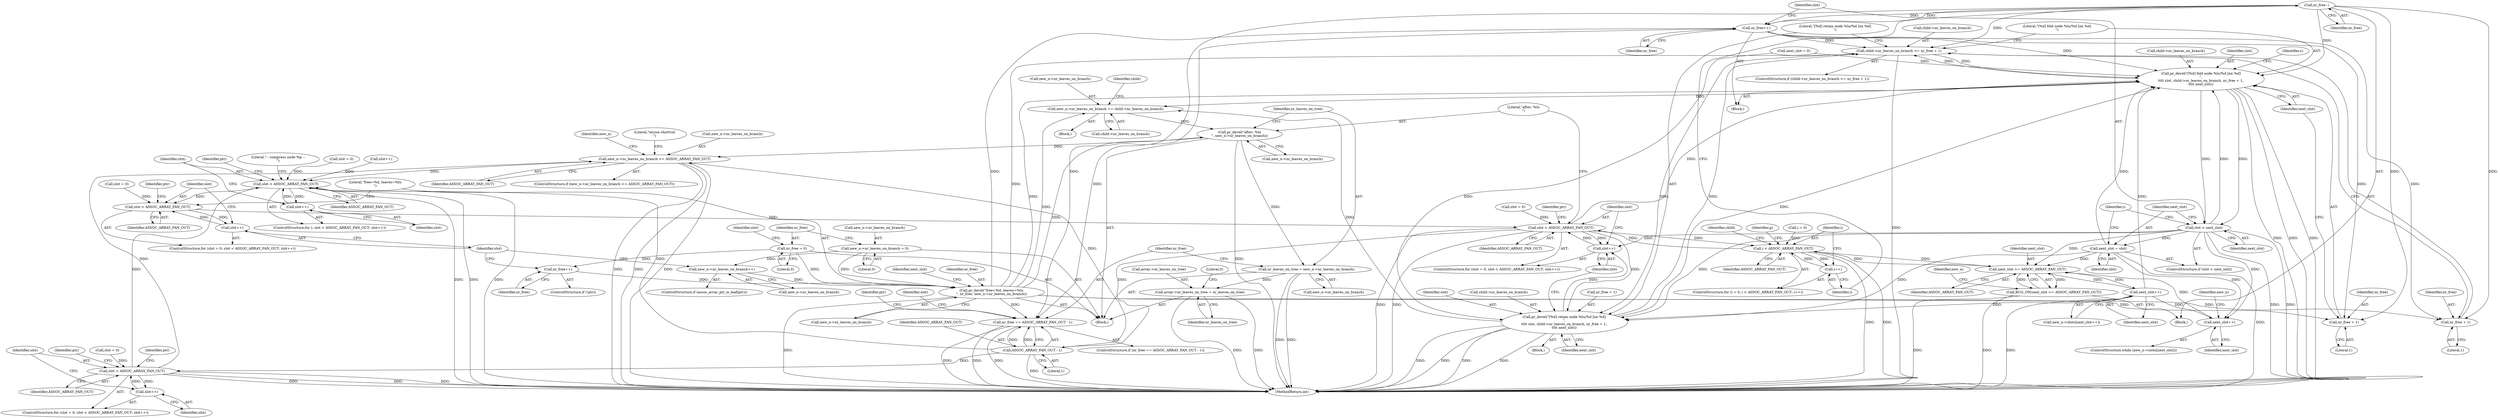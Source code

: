 digraph "0_linux_95389b08d93d5c06ec63ab49bd732b0069b7c35e@API" {
"1000557" [label="(Call,nr_free--)"];
"1000503" [label="(Call,nr_free++)"];
"1000557" [label="(Call,nr_free--)"];
"1000413" [label="(Call,pr_devel(\"free=%d, leaves=%lu\n\", nr_free, new_n->nr_leaves_on_branch))"];
"1000403" [label="(Call,nr_free++)"];
"1000380" [label="(Call,nr_free = 0)"];
"1000375" [label="(Call,new_n->nr_leaves_on_branch = 0)"];
"1000409" [label="(Call,new_n->nr_leaves_on_branch++)"];
"1000476" [label="(Call,child->nr_leaves_on_branch <= nr_free + 1)"];
"1000484" [label="(Call,pr_devel(\"[%d] fold node %lu/%d [nx %d]\n\",\n\t\t\t\t slot, child->nr_leaves_on_branch, nr_free + 1,\n\t\t\t\t next_slot))"];
"1000468" [label="(Call,new_n->nr_leaves_on_branch += child->nr_leaves_on_branch)"];
"1000573" [label="(Call,pr_devel(\"after: %lu\n\", new_n->nr_leaves_on_branch))"];
"1000578" [label="(Call,nr_leaves_on_tree = new_n->nr_leaves_on_branch)"];
"1000862" [label="(Call,array->nr_leaves_on_tree = nr_leaves_on_tree)"];
"1000751" [label="(Call,new_n->nr_leaves_on_branch <= ASSOC_ARRAY_FAN_OUT)"];
"1000326" [label="(Call,slot < ASSOC_ARRAY_FAN_OUT)"];
"1000329" [label="(Call,slot++)"];
"1000387" [label="(Call,slot < ASSOC_ARRAY_FAN_OUT)"];
"1000390" [label="(Call,slot++)"];
"1000426" [label="(Call,slot < ASSOC_ARRAY_FAN_OUT)"];
"1000429" [label="(Call,slot++)"];
"1000516" [label="(Call,i < ASSOC_ARRAY_FAN_OUT)"];
"1000519" [label="(Call,i++)"];
"1000546" [label="(Call,next_slot >= ASSOC_ARRAY_FAN_OUT)"];
"1000545" [label="(Call,BUG_ON(next_slot >= ASSOC_ARRAY_FAN_OUT))"];
"1000554" [label="(Call,next_slot++)"];
"1000543" [label="(Call,next_slot++)"];
"1000563" [label="(Call,pr_devel(\"[%d] retain node %lu/%d [nx %d]\n\",\n\t\t\t\t slot, child->nr_leaves_on_branch, nr_free + 1,\n\t\t\t\t next_slot))"];
"1000586" [label="(Call,ASSOC_ARRAY_FAN_OUT - 1)"];
"1000584" [label="(Call,nr_free == ASSOC_ARRAY_FAN_OUT - 1)"];
"1000594" [label="(Call,slot < ASSOC_ARRAY_FAN_OUT)"];
"1000597" [label="(Call,slot++)"];
"1000506" [label="(Call,slot < next_slot)"];
"1000509" [label="(Call,next_slot = slot)"];
"1000480" [label="(Call,nr_free + 1)"];
"1000490" [label="(Call,nr_free + 1)"];
"1000592" [label="(Identifier,slot)"];
"1000573" [label="(Call,pr_devel(\"after: %lu\n\", new_n->nr_leaves_on_branch))"];
"1000333" [label="(Identifier,ptr)"];
"1000429" [label="(Call,slot++)"];
"1000387" [label="(Call,slot < ASSOC_ARRAY_FAN_OUT)"];
"1000373" [label="(Literal,\"-- compress node %p --\n\")"];
"1000328" [label="(Identifier,ASSOC_ARRAY_FAN_OUT)"];
"1000422" [label="(ControlStructure,for (slot = 0; slot < ASSOC_ARRAY_FAN_OUT; slot++))"];
"1000413" [label="(Call,pr_devel(\"free=%d, leaves=%lu\n\", nr_free, new_n->nr_leaves_on_branch))"];
"1000562" [label="(Block,)"];
"1000543" [label="(Call,next_slot++)"];
"1000509" [label="(Call,next_slot = slot)"];
"1000521" [label="(Block,)"];
"1000584" [label="(Call,nr_free == ASSOC_ARRAY_FAN_OUT - 1)"];
"1000569" [label="(Call,nr_free + 1)"];
"1000595" [label="(Identifier,slot)"];
"1000557" [label="(Call,nr_free--)"];
"1000404" [label="(Identifier,nr_free)"];
"1000410" [label="(Call,new_n->nr_leaves_on_branch)"];
"1000555" [label="(Identifier,next_slot)"];
"1000478" [label="(Identifier,child)"];
"1000572" [label="(Identifier,next_slot)"];
"1000329" [label="(Call,slot++)"];
"1000384" [label="(Call,slot = 0)"];
"1000385" [label="(Identifier,slot)"];
"1000420" [label="(Identifier,next_slot)"];
"1000482" [label="(Literal,1)"];
"1000375" [label="(Call,new_n->nr_leaves_on_branch = 0)"];
"1000547" [label="(Identifier,next_slot)"];
"1000481" [label="(Identifier,nr_free)"];
"1000423" [label="(Call,slot = 0)"];
"1000579" [label="(Identifier,nr_leaves_on_tree)"];
"1000751" [label="(Call,new_n->nr_leaves_on_branch <= ASSOC_ARRAY_FAN_OUT)"];
"1000548" [label="(Identifier,ASSOC_ARRAY_FAN_OUT)"];
"1000512" [label="(ControlStructure,for (i = 0; i < ASSOC_ARRAY_FAN_OUT; i++))"];
"1000558" [label="(Identifier,nr_free)"];
"1000550" [label="(Call,new_n->slots[next_slot++])"];
"1000321" [label="(Call,slot = 0)"];
"1000565" [label="(Identifier,slot)"];
"1000390" [label="(Call,slot++)"];
"1000491" [label="(Identifier,nr_free)"];
"1000477" [label="(Call,child->nr_leaves_on_branch)"];
"1000493" [label="(Identifier,next_slot)"];
"1000476" [label="(Call,child->nr_leaves_on_branch <= nr_free + 1)"];
"1000510" [label="(Identifier,next_slot)"];
"1000578" [label="(Call,nr_leaves_on_tree = new_n->nr_leaves_on_branch)"];
"1000517" [label="(Identifier,i)"];
"1000560" [label="(Identifier,child)"];
"1000590" [label="(ControlStructure,for (slot = 0; slot < ASSOC_ARRAY_FAN_OUT; slot++))"];
"1000383" [label="(ControlStructure,for (slot = 0; slot < ASSOC_ARRAY_FAN_OUT; slot++))"];
"1000566" [label="(Call,child->nr_leaves_on_branch)"];
"1000326" [label="(Call,slot < ASSOC_ARRAY_FAN_OUT)"];
"1000382" [label="(Literal,0)"];
"1000597" [label="(Call,slot++)"];
"1000755" [label="(Identifier,ASSOC_ARRAY_FAN_OUT)"];
"1000863" [label="(Call,array->nr_leaves_on_tree)"];
"1000431" [label="(Block,)"];
"1000585" [label="(Identifier,nr_free)"];
"1000400" [label="(ControlStructure,if (!ptr))"];
"1000376" [label="(Call,new_n->nr_leaves_on_branch)"];
"1000554" [label="(Call,next_slot++)"];
"1000601" [label="(Identifier,ptr)"];
"1000430" [label="(Identifier,slot)"];
"1000415" [label="(Identifier,nr_free)"];
"1000379" [label="(Literal,0)"];
"1000414" [label="(Literal,\"free=%d, leaves=%lu\n\")"];
"1000552" [label="(Identifier,new_n)"];
"1000416" [label="(Call,new_n->nr_leaves_on_branch)"];
"1000486" [label="(Identifier,slot)"];
"1000330" [label="(Identifier,slot)"];
"1000325" [label="(ControlStructure,for (; slot < ASSOC_ARRAY_FAN_OUT; slot++))"];
"1000485" [label="(Literal,\"[%d] fold node %lu/%d [nx %d]\n\")"];
"1000506" [label="(Call,slot < next_slot)"];
"1000508" [label="(Identifier,next_slot)"];
"1000847" [label="(Call,slot++)"];
"1000327" [label="(Identifier,slot)"];
"1000520" [label="(Identifier,i)"];
"1000503" [label="(Call,nr_free++)"];
"1000518" [label="(Identifier,ASSOC_ARRAY_FAN_OUT)"];
"1000389" [label="(Identifier,ASSOC_ARRAY_FAN_OUT)"];
"1000583" [label="(ControlStructure,if (nr_free == ASSOC_ARRAY_FAN_OUT - 1))"];
"1000750" [label="(ControlStructure,if (new_n->nr_leaves_on_branch <= ASSOC_ARRAY_FAN_OUT))"];
"1000427" [label="(Identifier,slot)"];
"1000544" [label="(Identifier,next_slot)"];
"1000575" [label="(Call,new_n->nr_leaves_on_branch)"];
"1000563" [label="(Call,pr_devel(\"[%d] retain node %lu/%d [nx %d]\n\",\n\t\t\t\t slot, child->nr_leaves_on_branch, nr_free + 1,\n\t\t\t\t next_slot))"];
"1000868" [label="(Literal,0)"];
"1000546" [label="(Call,next_slot >= ASSOC_ARRAY_FAN_OUT)"];
"1000116" [label="(Block,)"];
"1000752" [label="(Call,new_n->nr_leaves_on_branch)"];
"1000381" [label="(Identifier,nr_free)"];
"1000507" [label="(Identifier,slot)"];
"1000564" [label="(Literal,\"[%d] retain node %lu/%d [nx %d]\n\")"];
"1000586" [label="(Call,ASSOC_ARRAY_FAN_OUT - 1)"];
"1000495" [label="(Identifier,s)"];
"1000580" [label="(Call,new_n->nr_leaves_on_branch)"];
"1000490" [label="(Call,nr_free + 1)"];
"1000468" [label="(Call,new_n->nr_leaves_on_branch += child->nr_leaves_on_branch)"];
"1000391" [label="(Identifier,slot)"];
"1000469" [label="(Call,new_n->nr_leaves_on_branch)"];
"1000574" [label="(Literal,\"after: %lu\n\")"];
"1000519" [label="(Call,i++)"];
"1000403" [label="(Call,nr_free++)"];
"1000598" [label="(Identifier,slot)"];
"1000866" [label="(Identifier,nr_leaves_on_tree)"];
"1000587" [label="(Identifier,ASSOC_ARRAY_FAN_OUT)"];
"1000524" [label="(Identifier,p)"];
"1000380" [label="(Call,nr_free = 0)"];
"1000516" [label="(Call,i < ASSOC_ARRAY_FAN_OUT)"];
"1000426" [label="(Call,slot < ASSOC_ARRAY_FAN_OUT)"];
"1000504" [label="(Identifier,nr_free)"];
"1000475" [label="(ControlStructure,if (child->nr_leaves_on_branch <= nr_free + 1))"];
"1000394" [label="(Identifier,ptr)"];
"1000409" [label="(Call,new_n->nr_leaves_on_branch++)"];
"1000588" [label="(Literal,1)"];
"1000483" [label="(Block,)"];
"1000472" [label="(Call,child->nr_leaves_on_branch)"];
"1000419" [label="(Call,next_slot = 0)"];
"1000406" [label="(ControlStructure,if (assoc_array_ptr_is_leaf(ptr)))"];
"1000799" [label="(Identifier,new_n)"];
"1000537" [label="(ControlStructure,while (new_n->slots[next_slot]))"];
"1000545" [label="(Call,BUG_ON(next_slot >= ASSOC_ARRAY_FAN_OUT))"];
"1000514" [label="(Identifier,i)"];
"1000882" [label="(MethodReturn,int)"];
"1000435" [label="(Identifier,ptr)"];
"1000594" [label="(Call,slot < ASSOC_ARRAY_FAN_OUT)"];
"1000388" [label="(Identifier,slot)"];
"1000591" [label="(Call,slot = 0)"];
"1000596" [label="(Identifier,ASSOC_ARRAY_FAN_OUT)"];
"1000428" [label="(Identifier,ASSOC_ARRAY_FAN_OUT)"];
"1000724" [label="(Identifier,ptr)"];
"1000487" [label="(Call,child->nr_leaves_on_branch)"];
"1000540" [label="(Identifier,new_n)"];
"1000505" [label="(ControlStructure,if (slot < next_slot))"];
"1000492" [label="(Literal,1)"];
"1000480" [label="(Call,nr_free + 1)"];
"1000759" [label="(Literal,\"excise shortcut\n\")"];
"1000484" [label="(Call,pr_devel(\"[%d] fold node %lu/%d [nx %d]\n\",\n\t\t\t\t slot, child->nr_leaves_on_branch, nr_free + 1,\n\t\t\t\t next_slot))"];
"1000611" [label="(Identifier,ptr)"];
"1000511" [label="(Identifier,slot)"];
"1000513" [label="(Call,i = 0)"];
"1000862" [label="(Call,array->nr_leaves_on_tree = nr_leaves_on_tree)"];
"1000557" -> "1000521"  [label="AST: "];
"1000557" -> "1000558"  [label="CFG: "];
"1000558" -> "1000557"  [label="AST: "];
"1000520" -> "1000557"  [label="CFG: "];
"1000557" -> "1000476"  [label="DDG: "];
"1000557" -> "1000480"  [label="DDG: "];
"1000557" -> "1000484"  [label="DDG: "];
"1000557" -> "1000490"  [label="DDG: "];
"1000557" -> "1000503"  [label="DDG: "];
"1000503" -> "1000557"  [label="DDG: "];
"1000557" -> "1000584"  [label="DDG: "];
"1000503" -> "1000483"  [label="AST: "];
"1000503" -> "1000504"  [label="CFG: "];
"1000504" -> "1000503"  [label="AST: "];
"1000507" -> "1000503"  [label="CFG: "];
"1000503" -> "1000476"  [label="DDG: "];
"1000503" -> "1000480"  [label="DDG: "];
"1000503" -> "1000484"  [label="DDG: "];
"1000503" -> "1000490"  [label="DDG: "];
"1000413" -> "1000503"  [label="DDG: "];
"1000503" -> "1000584"  [label="DDG: "];
"1000413" -> "1000116"  [label="AST: "];
"1000413" -> "1000416"  [label="CFG: "];
"1000414" -> "1000413"  [label="AST: "];
"1000415" -> "1000413"  [label="AST: "];
"1000416" -> "1000413"  [label="AST: "];
"1000420" -> "1000413"  [label="CFG: "];
"1000413" -> "1000882"  [label="DDG: "];
"1000403" -> "1000413"  [label="DDG: "];
"1000380" -> "1000413"  [label="DDG: "];
"1000375" -> "1000413"  [label="DDG: "];
"1000409" -> "1000413"  [label="DDG: "];
"1000413" -> "1000468"  [label="DDG: "];
"1000413" -> "1000476"  [label="DDG: "];
"1000413" -> "1000480"  [label="DDG: "];
"1000413" -> "1000484"  [label="DDG: "];
"1000413" -> "1000490"  [label="DDG: "];
"1000413" -> "1000573"  [label="DDG: "];
"1000413" -> "1000584"  [label="DDG: "];
"1000403" -> "1000400"  [label="AST: "];
"1000403" -> "1000404"  [label="CFG: "];
"1000404" -> "1000403"  [label="AST: "];
"1000391" -> "1000403"  [label="CFG: "];
"1000380" -> "1000403"  [label="DDG: "];
"1000380" -> "1000116"  [label="AST: "];
"1000380" -> "1000382"  [label="CFG: "];
"1000381" -> "1000380"  [label="AST: "];
"1000382" -> "1000380"  [label="AST: "];
"1000385" -> "1000380"  [label="CFG: "];
"1000375" -> "1000116"  [label="AST: "];
"1000375" -> "1000379"  [label="CFG: "];
"1000376" -> "1000375"  [label="AST: "];
"1000379" -> "1000375"  [label="AST: "];
"1000381" -> "1000375"  [label="CFG: "];
"1000375" -> "1000409"  [label="DDG: "];
"1000409" -> "1000406"  [label="AST: "];
"1000409" -> "1000410"  [label="CFG: "];
"1000410" -> "1000409"  [label="AST: "];
"1000391" -> "1000409"  [label="CFG: "];
"1000476" -> "1000475"  [label="AST: "];
"1000476" -> "1000480"  [label="CFG: "];
"1000477" -> "1000476"  [label="AST: "];
"1000480" -> "1000476"  [label="AST: "];
"1000485" -> "1000476"  [label="CFG: "];
"1000564" -> "1000476"  [label="CFG: "];
"1000476" -> "1000882"  [label="DDG: "];
"1000563" -> "1000476"  [label="DDG: "];
"1000484" -> "1000476"  [label="DDG: "];
"1000476" -> "1000484"  [label="DDG: "];
"1000476" -> "1000563"  [label="DDG: "];
"1000484" -> "1000483"  [label="AST: "];
"1000484" -> "1000493"  [label="CFG: "];
"1000485" -> "1000484"  [label="AST: "];
"1000486" -> "1000484"  [label="AST: "];
"1000487" -> "1000484"  [label="AST: "];
"1000490" -> "1000484"  [label="AST: "];
"1000493" -> "1000484"  [label="AST: "];
"1000495" -> "1000484"  [label="CFG: "];
"1000484" -> "1000882"  [label="DDG: "];
"1000484" -> "1000882"  [label="DDG: "];
"1000484" -> "1000882"  [label="DDG: "];
"1000484" -> "1000468"  [label="DDG: "];
"1000426" -> "1000484"  [label="DDG: "];
"1000563" -> "1000484"  [label="DDG: "];
"1000509" -> "1000484"  [label="DDG: "];
"1000506" -> "1000484"  [label="DDG: "];
"1000419" -> "1000484"  [label="DDG: "];
"1000554" -> "1000484"  [label="DDG: "];
"1000484" -> "1000506"  [label="DDG: "];
"1000484" -> "1000506"  [label="DDG: "];
"1000468" -> "1000431"  [label="AST: "];
"1000468" -> "1000472"  [label="CFG: "];
"1000469" -> "1000468"  [label="AST: "];
"1000472" -> "1000468"  [label="AST: "];
"1000478" -> "1000468"  [label="CFG: "];
"1000563" -> "1000468"  [label="DDG: "];
"1000468" -> "1000573"  [label="DDG: "];
"1000573" -> "1000116"  [label="AST: "];
"1000573" -> "1000575"  [label="CFG: "];
"1000574" -> "1000573"  [label="AST: "];
"1000575" -> "1000573"  [label="AST: "];
"1000579" -> "1000573"  [label="CFG: "];
"1000573" -> "1000882"  [label="DDG: "];
"1000573" -> "1000578"  [label="DDG: "];
"1000573" -> "1000751"  [label="DDG: "];
"1000578" -> "1000116"  [label="AST: "];
"1000578" -> "1000580"  [label="CFG: "];
"1000579" -> "1000578"  [label="AST: "];
"1000580" -> "1000578"  [label="AST: "];
"1000585" -> "1000578"  [label="CFG: "];
"1000578" -> "1000882"  [label="DDG: "];
"1000578" -> "1000882"  [label="DDG: "];
"1000578" -> "1000862"  [label="DDG: "];
"1000862" -> "1000116"  [label="AST: "];
"1000862" -> "1000866"  [label="CFG: "];
"1000863" -> "1000862"  [label="AST: "];
"1000866" -> "1000862"  [label="AST: "];
"1000868" -> "1000862"  [label="CFG: "];
"1000862" -> "1000882"  [label="DDG: "];
"1000862" -> "1000882"  [label="DDG: "];
"1000751" -> "1000750"  [label="AST: "];
"1000751" -> "1000755"  [label="CFG: "];
"1000752" -> "1000751"  [label="AST: "];
"1000755" -> "1000751"  [label="AST: "];
"1000759" -> "1000751"  [label="CFG: "];
"1000799" -> "1000751"  [label="CFG: "];
"1000751" -> "1000882"  [label="DDG: "];
"1000751" -> "1000882"  [label="DDG: "];
"1000751" -> "1000882"  [label="DDG: "];
"1000751" -> "1000326"  [label="DDG: "];
"1000594" -> "1000751"  [label="DDG: "];
"1000586" -> "1000751"  [label="DDG: "];
"1000326" -> "1000325"  [label="AST: "];
"1000326" -> "1000328"  [label="CFG: "];
"1000327" -> "1000326"  [label="AST: "];
"1000328" -> "1000326"  [label="AST: "];
"1000333" -> "1000326"  [label="CFG: "];
"1000373" -> "1000326"  [label="CFG: "];
"1000326" -> "1000882"  [label="DDG: "];
"1000326" -> "1000882"  [label="DDG: "];
"1000326" -> "1000882"  [label="DDG: "];
"1000321" -> "1000326"  [label="DDG: "];
"1000329" -> "1000326"  [label="DDG: "];
"1000847" -> "1000326"  [label="DDG: "];
"1000586" -> "1000326"  [label="DDG: "];
"1000594" -> "1000326"  [label="DDG: "];
"1000326" -> "1000329"  [label="DDG: "];
"1000326" -> "1000387"  [label="DDG: "];
"1000329" -> "1000325"  [label="AST: "];
"1000329" -> "1000330"  [label="CFG: "];
"1000330" -> "1000329"  [label="AST: "];
"1000327" -> "1000329"  [label="CFG: "];
"1000387" -> "1000383"  [label="AST: "];
"1000387" -> "1000389"  [label="CFG: "];
"1000388" -> "1000387"  [label="AST: "];
"1000389" -> "1000387"  [label="AST: "];
"1000394" -> "1000387"  [label="CFG: "];
"1000414" -> "1000387"  [label="CFG: "];
"1000390" -> "1000387"  [label="DDG: "];
"1000384" -> "1000387"  [label="DDG: "];
"1000387" -> "1000390"  [label="DDG: "];
"1000387" -> "1000426"  [label="DDG: "];
"1000390" -> "1000383"  [label="AST: "];
"1000390" -> "1000391"  [label="CFG: "];
"1000391" -> "1000390"  [label="AST: "];
"1000388" -> "1000390"  [label="CFG: "];
"1000426" -> "1000422"  [label="AST: "];
"1000426" -> "1000428"  [label="CFG: "];
"1000427" -> "1000426"  [label="AST: "];
"1000428" -> "1000426"  [label="AST: "];
"1000435" -> "1000426"  [label="CFG: "];
"1000574" -> "1000426"  [label="CFG: "];
"1000426" -> "1000882"  [label="DDG: "];
"1000426" -> "1000882"  [label="DDG: "];
"1000423" -> "1000426"  [label="DDG: "];
"1000429" -> "1000426"  [label="DDG: "];
"1000516" -> "1000426"  [label="DDG: "];
"1000426" -> "1000429"  [label="DDG: "];
"1000426" -> "1000516"  [label="DDG: "];
"1000426" -> "1000563"  [label="DDG: "];
"1000426" -> "1000586"  [label="DDG: "];
"1000429" -> "1000422"  [label="AST: "];
"1000429" -> "1000430"  [label="CFG: "];
"1000430" -> "1000429"  [label="AST: "];
"1000427" -> "1000429"  [label="CFG: "];
"1000506" -> "1000429"  [label="DDG: "];
"1000563" -> "1000429"  [label="DDG: "];
"1000516" -> "1000512"  [label="AST: "];
"1000516" -> "1000518"  [label="CFG: "];
"1000517" -> "1000516"  [label="AST: "];
"1000518" -> "1000516"  [label="AST: "];
"1000524" -> "1000516"  [label="CFG: "];
"1000560" -> "1000516"  [label="CFG: "];
"1000516" -> "1000882"  [label="DDG: "];
"1000516" -> "1000882"  [label="DDG: "];
"1000519" -> "1000516"  [label="DDG: "];
"1000513" -> "1000516"  [label="DDG: "];
"1000546" -> "1000516"  [label="DDG: "];
"1000516" -> "1000519"  [label="DDG: "];
"1000516" -> "1000546"  [label="DDG: "];
"1000519" -> "1000512"  [label="AST: "];
"1000519" -> "1000520"  [label="CFG: "];
"1000520" -> "1000519"  [label="AST: "];
"1000517" -> "1000519"  [label="CFG: "];
"1000546" -> "1000545"  [label="AST: "];
"1000546" -> "1000548"  [label="CFG: "];
"1000547" -> "1000546"  [label="AST: "];
"1000548" -> "1000546"  [label="AST: "];
"1000545" -> "1000546"  [label="CFG: "];
"1000546" -> "1000545"  [label="DDG: "];
"1000546" -> "1000545"  [label="DDG: "];
"1000554" -> "1000546"  [label="DDG: "];
"1000543" -> "1000546"  [label="DDG: "];
"1000509" -> "1000546"  [label="DDG: "];
"1000506" -> "1000546"  [label="DDG: "];
"1000546" -> "1000554"  [label="DDG: "];
"1000545" -> "1000521"  [label="AST: "];
"1000552" -> "1000545"  [label="CFG: "];
"1000545" -> "1000882"  [label="DDG: "];
"1000545" -> "1000882"  [label="DDG: "];
"1000554" -> "1000550"  [label="AST: "];
"1000554" -> "1000555"  [label="CFG: "];
"1000555" -> "1000554"  [label="AST: "];
"1000550" -> "1000554"  [label="CFG: "];
"1000554" -> "1000882"  [label="DDG: "];
"1000554" -> "1000543"  [label="DDG: "];
"1000554" -> "1000563"  [label="DDG: "];
"1000543" -> "1000537"  [label="AST: "];
"1000543" -> "1000544"  [label="CFG: "];
"1000544" -> "1000543"  [label="AST: "];
"1000540" -> "1000543"  [label="CFG: "];
"1000509" -> "1000543"  [label="DDG: "];
"1000506" -> "1000543"  [label="DDG: "];
"1000563" -> "1000562"  [label="AST: "];
"1000563" -> "1000572"  [label="CFG: "];
"1000564" -> "1000563"  [label="AST: "];
"1000565" -> "1000563"  [label="AST: "];
"1000566" -> "1000563"  [label="AST: "];
"1000569" -> "1000563"  [label="AST: "];
"1000572" -> "1000563"  [label="AST: "];
"1000430" -> "1000563"  [label="CFG: "];
"1000563" -> "1000882"  [label="DDG: "];
"1000563" -> "1000882"  [label="DDG: "];
"1000563" -> "1000882"  [label="DDG: "];
"1000563" -> "1000882"  [label="DDG: "];
"1000509" -> "1000563"  [label="DDG: "];
"1000506" -> "1000563"  [label="DDG: "];
"1000419" -> "1000563"  [label="DDG: "];
"1000586" -> "1000584"  [label="AST: "];
"1000586" -> "1000588"  [label="CFG: "];
"1000587" -> "1000586"  [label="AST: "];
"1000588" -> "1000586"  [label="AST: "];
"1000584" -> "1000586"  [label="CFG: "];
"1000586" -> "1000882"  [label="DDG: "];
"1000586" -> "1000584"  [label="DDG: "];
"1000586" -> "1000584"  [label="DDG: "];
"1000586" -> "1000594"  [label="DDG: "];
"1000584" -> "1000583"  [label="AST: "];
"1000585" -> "1000584"  [label="AST: "];
"1000592" -> "1000584"  [label="CFG: "];
"1000724" -> "1000584"  [label="CFG: "];
"1000584" -> "1000882"  [label="DDG: "];
"1000584" -> "1000882"  [label="DDG: "];
"1000584" -> "1000882"  [label="DDG: "];
"1000594" -> "1000590"  [label="AST: "];
"1000594" -> "1000596"  [label="CFG: "];
"1000595" -> "1000594"  [label="AST: "];
"1000596" -> "1000594"  [label="AST: "];
"1000601" -> "1000594"  [label="CFG: "];
"1000611" -> "1000594"  [label="CFG: "];
"1000594" -> "1000882"  [label="DDG: "];
"1000594" -> "1000882"  [label="DDG: "];
"1000594" -> "1000882"  [label="DDG: "];
"1000597" -> "1000594"  [label="DDG: "];
"1000591" -> "1000594"  [label="DDG: "];
"1000594" -> "1000597"  [label="DDG: "];
"1000597" -> "1000590"  [label="AST: "];
"1000597" -> "1000598"  [label="CFG: "];
"1000598" -> "1000597"  [label="AST: "];
"1000595" -> "1000597"  [label="CFG: "];
"1000506" -> "1000505"  [label="AST: "];
"1000506" -> "1000508"  [label="CFG: "];
"1000507" -> "1000506"  [label="AST: "];
"1000508" -> "1000506"  [label="AST: "];
"1000510" -> "1000506"  [label="CFG: "];
"1000514" -> "1000506"  [label="CFG: "];
"1000506" -> "1000882"  [label="DDG: "];
"1000506" -> "1000882"  [label="DDG: "];
"1000506" -> "1000509"  [label="DDG: "];
"1000509" -> "1000505"  [label="AST: "];
"1000509" -> "1000511"  [label="CFG: "];
"1000510" -> "1000509"  [label="AST: "];
"1000511" -> "1000509"  [label="AST: "];
"1000514" -> "1000509"  [label="CFG: "];
"1000509" -> "1000882"  [label="DDG: "];
"1000480" -> "1000482"  [label="CFG: "];
"1000481" -> "1000480"  [label="AST: "];
"1000482" -> "1000480"  [label="AST: "];
"1000490" -> "1000492"  [label="CFG: "];
"1000491" -> "1000490"  [label="AST: "];
"1000492" -> "1000490"  [label="AST: "];
"1000493" -> "1000490"  [label="CFG: "];
}
